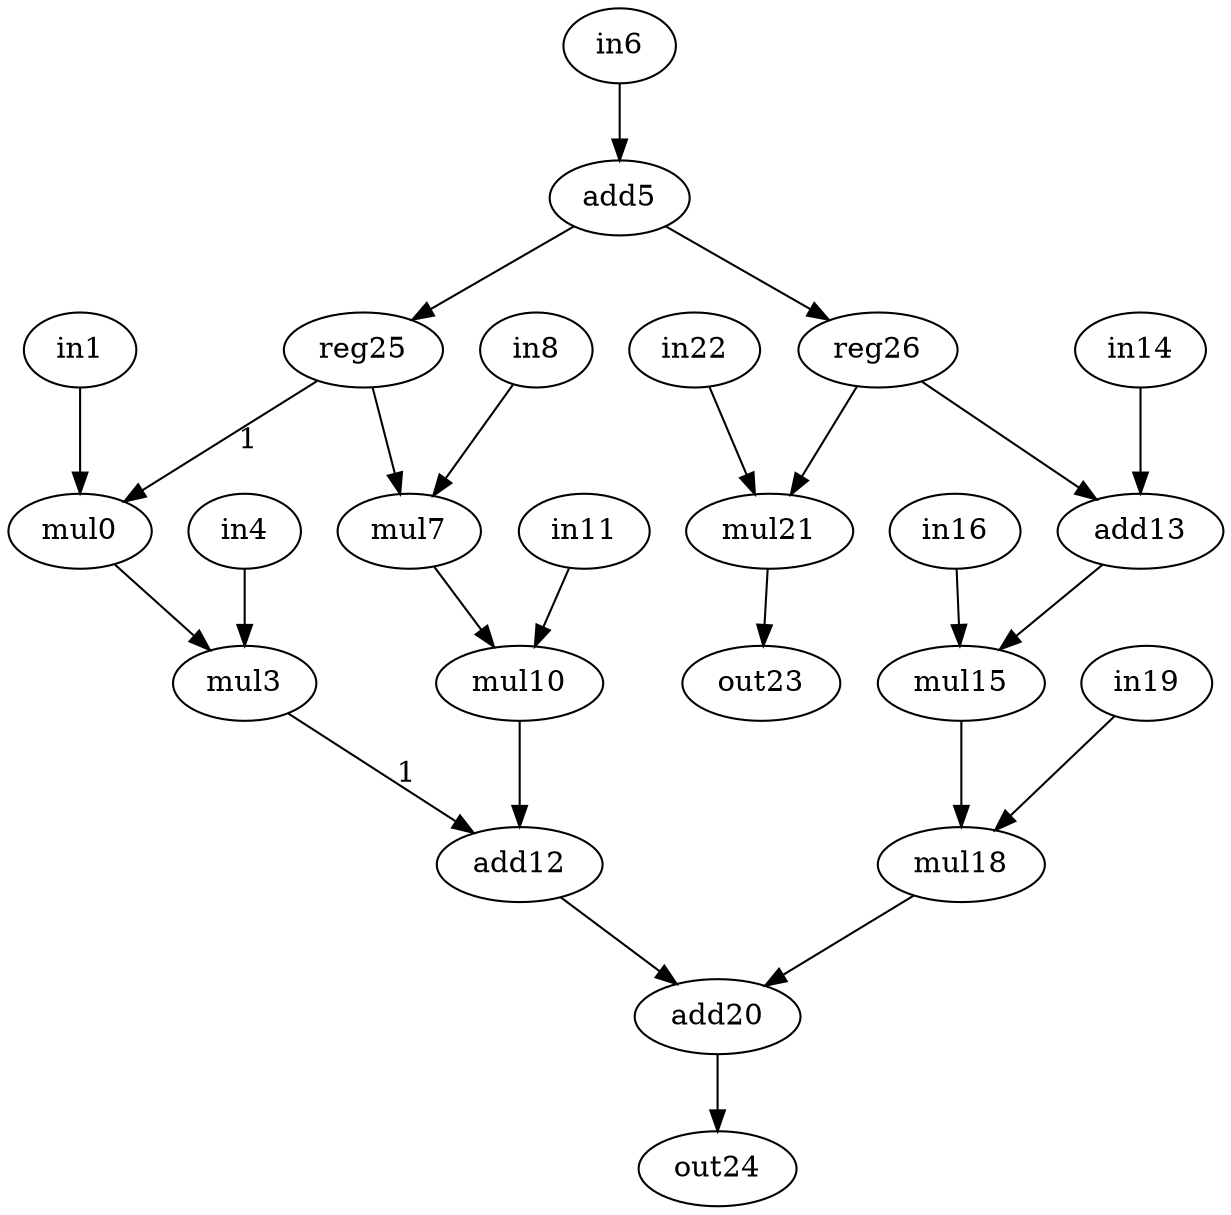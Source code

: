 strict digraph "conv3" {
0 [alap=3, asap=3, label=mul0, op=mul];
1 [alap=2, asap=0, label=in1, op=in];
3 [alap=4, asap=4, label=mul3, op=mul];
4 [alap=3, asap=0, label=in4, op=in];
5 [alap=1, asap=1, label=add5, op=addi, value=2];
6 [alap=0, asap=0, label=in6, op=in];
7 [alap=3, asap=3, label=mul7, op=mul];
8 [alap=2, asap=0, label=in8, op=in];
10 [alap=4, asap=4, label=mul10, op=mul];
11 [alap=3, asap=0, label=in11, op=in];
12 [alap=5, asap=5, label=add12, op=add];
13 [alap=3, asap=3, label=add13, op=add, value=2];
14 [alap=2, asap=0, label=in14, op=in];
15 [alap=4, asap=4, label=mul15, op=mul];
16 [alap=3, asap=0, label=in16, op=in];
18 [alap=5, asap=5, label=mul18, op=mul];
19 [alap=4, asap=0, label=in19, op=in];
20 [alap=6, asap=6, label=add20, op=add];
21 [alap=3, asap=3, label=mul21, op=mul];
22 [alap=2, asap=0, label=in22, op=in];
23 [alap=4, asap=4, label=out23, op=out];
24 [alap=7, asap=7, label=out24, op=out];
25 [alap=2, asap=2, label=reg25, op=reg];
26 [alap=2, asap=2, label=reg26, op=reg];
0 -> 3  [port=0, w=0];
1 -> 0  [port=0, w=0];
3 -> 12  [label=1, port=0, w=1];
4 -> 3  [port=1, w=0];
5 -> 25  [port=0, w=0];
5 -> 26  [port=0, w=0];
6 -> 5  [port=0, w=0];
7 -> 10  [port=0, w=0];
8 -> 7  [port=0, w=0];
10 -> 12  [port=1, w=0];
11 -> 10  [port=1, w=0];
12 -> 20  [port=0, w=0];
13 -> 15  [port=0, w=0];
14 -> 13  [port=0, w=0];
15 -> 18  [port=0, w=0];
16 -> 15  [port=1, w=0];
18 -> 20  [port=1, w=0];
19 -> 18  [port=1, w=0];
20 -> 24  [port=0, w=0];
21 -> 23  [port=0, w=0];
22 -> 21  [port=0, w=0];
25 -> 0  [label=1, port=1, w=1];
25 -> 7  [port=1, w=0];
26 -> 13  [port=1, w=0];
26 -> 21  [port=1, w=0];
}
